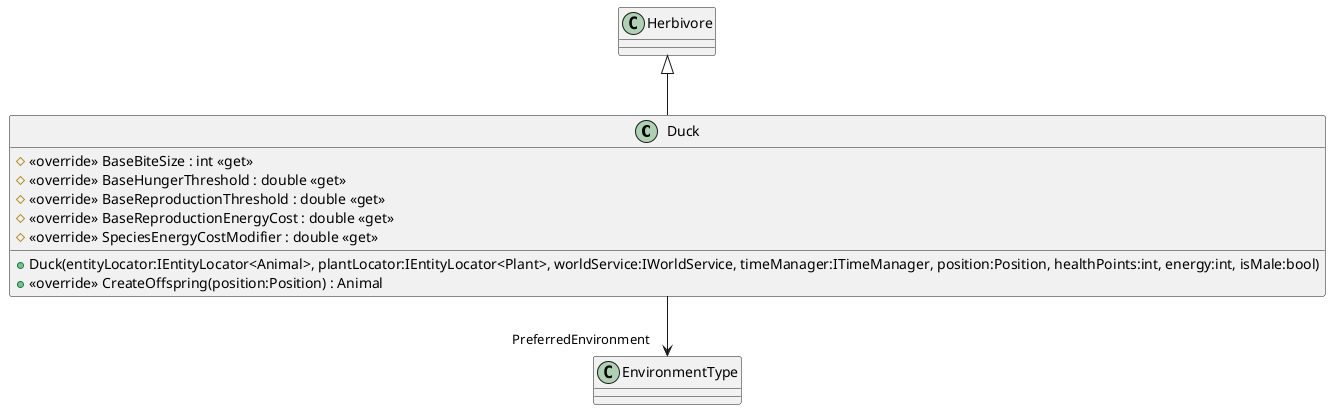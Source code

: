 @startuml
class Duck {
    # <<override>> BaseBiteSize : int <<get>>
    # <<override>> BaseHungerThreshold : double <<get>>
    # <<override>> BaseReproductionThreshold : double <<get>>
    # <<override>> BaseReproductionEnergyCost : double <<get>>
    # <<override>> SpeciesEnergyCostModifier : double <<get>>
    + Duck(entityLocator:IEntityLocator<Animal>, plantLocator:IEntityLocator<Plant>, worldService:IWorldService, timeManager:ITimeManager, position:Position, healthPoints:int, energy:int, isMale:bool)
    + <<override>> CreateOffspring(position:Position) : Animal
}
Herbivore <|-- Duck
Duck --> "PreferredEnvironment" EnvironmentType
@enduml
